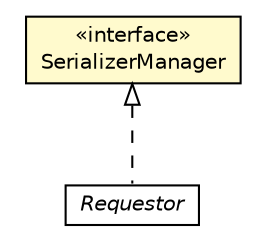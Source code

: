 #!/usr/local/bin/dot
#
# Class diagram 
# Generated by UMLGraph version R5_6-24-gf6e263 (http://www.umlgraph.org/)
#

digraph G {
	edge [fontname="Helvetica",fontsize=10,labelfontname="Helvetica",labelfontsize=10];
	node [fontname="Helvetica",fontsize=10,shape=plaintext];
	nodesep=0.25;
	ranksep=0.5;
	// io.reinert.requestor.SerializerManager
	c33746 [label=<<table title="io.reinert.requestor.SerializerManager" border="0" cellborder="1" cellspacing="0" cellpadding="2" port="p" bgcolor="lemonChiffon" href="./SerializerManager.html">
		<tr><td><table border="0" cellspacing="0" cellpadding="1">
<tr><td align="center" balign="center"> &#171;interface&#187; </td></tr>
<tr><td align="center" balign="center"> SerializerManager </td></tr>
		</table></td></tr>
		</table>>, URL="./SerializerManager.html", fontname="Helvetica", fontcolor="black", fontsize=10.0];
	// io.reinert.requestor.Requestor
	c33782 [label=<<table title="io.reinert.requestor.Requestor" border="0" cellborder="1" cellspacing="0" cellpadding="2" port="p" href="./Requestor.html">
		<tr><td><table border="0" cellspacing="0" cellpadding="1">
<tr><td align="center" balign="center"><font face="Helvetica-Oblique"> Requestor </font></td></tr>
		</table></td></tr>
		</table>>, URL="./Requestor.html", fontname="Helvetica", fontcolor="black", fontsize=10.0];
	//io.reinert.requestor.Requestor implements io.reinert.requestor.SerializerManager
	c33746:p -> c33782:p [dir=back,arrowtail=empty,style=dashed];
}

